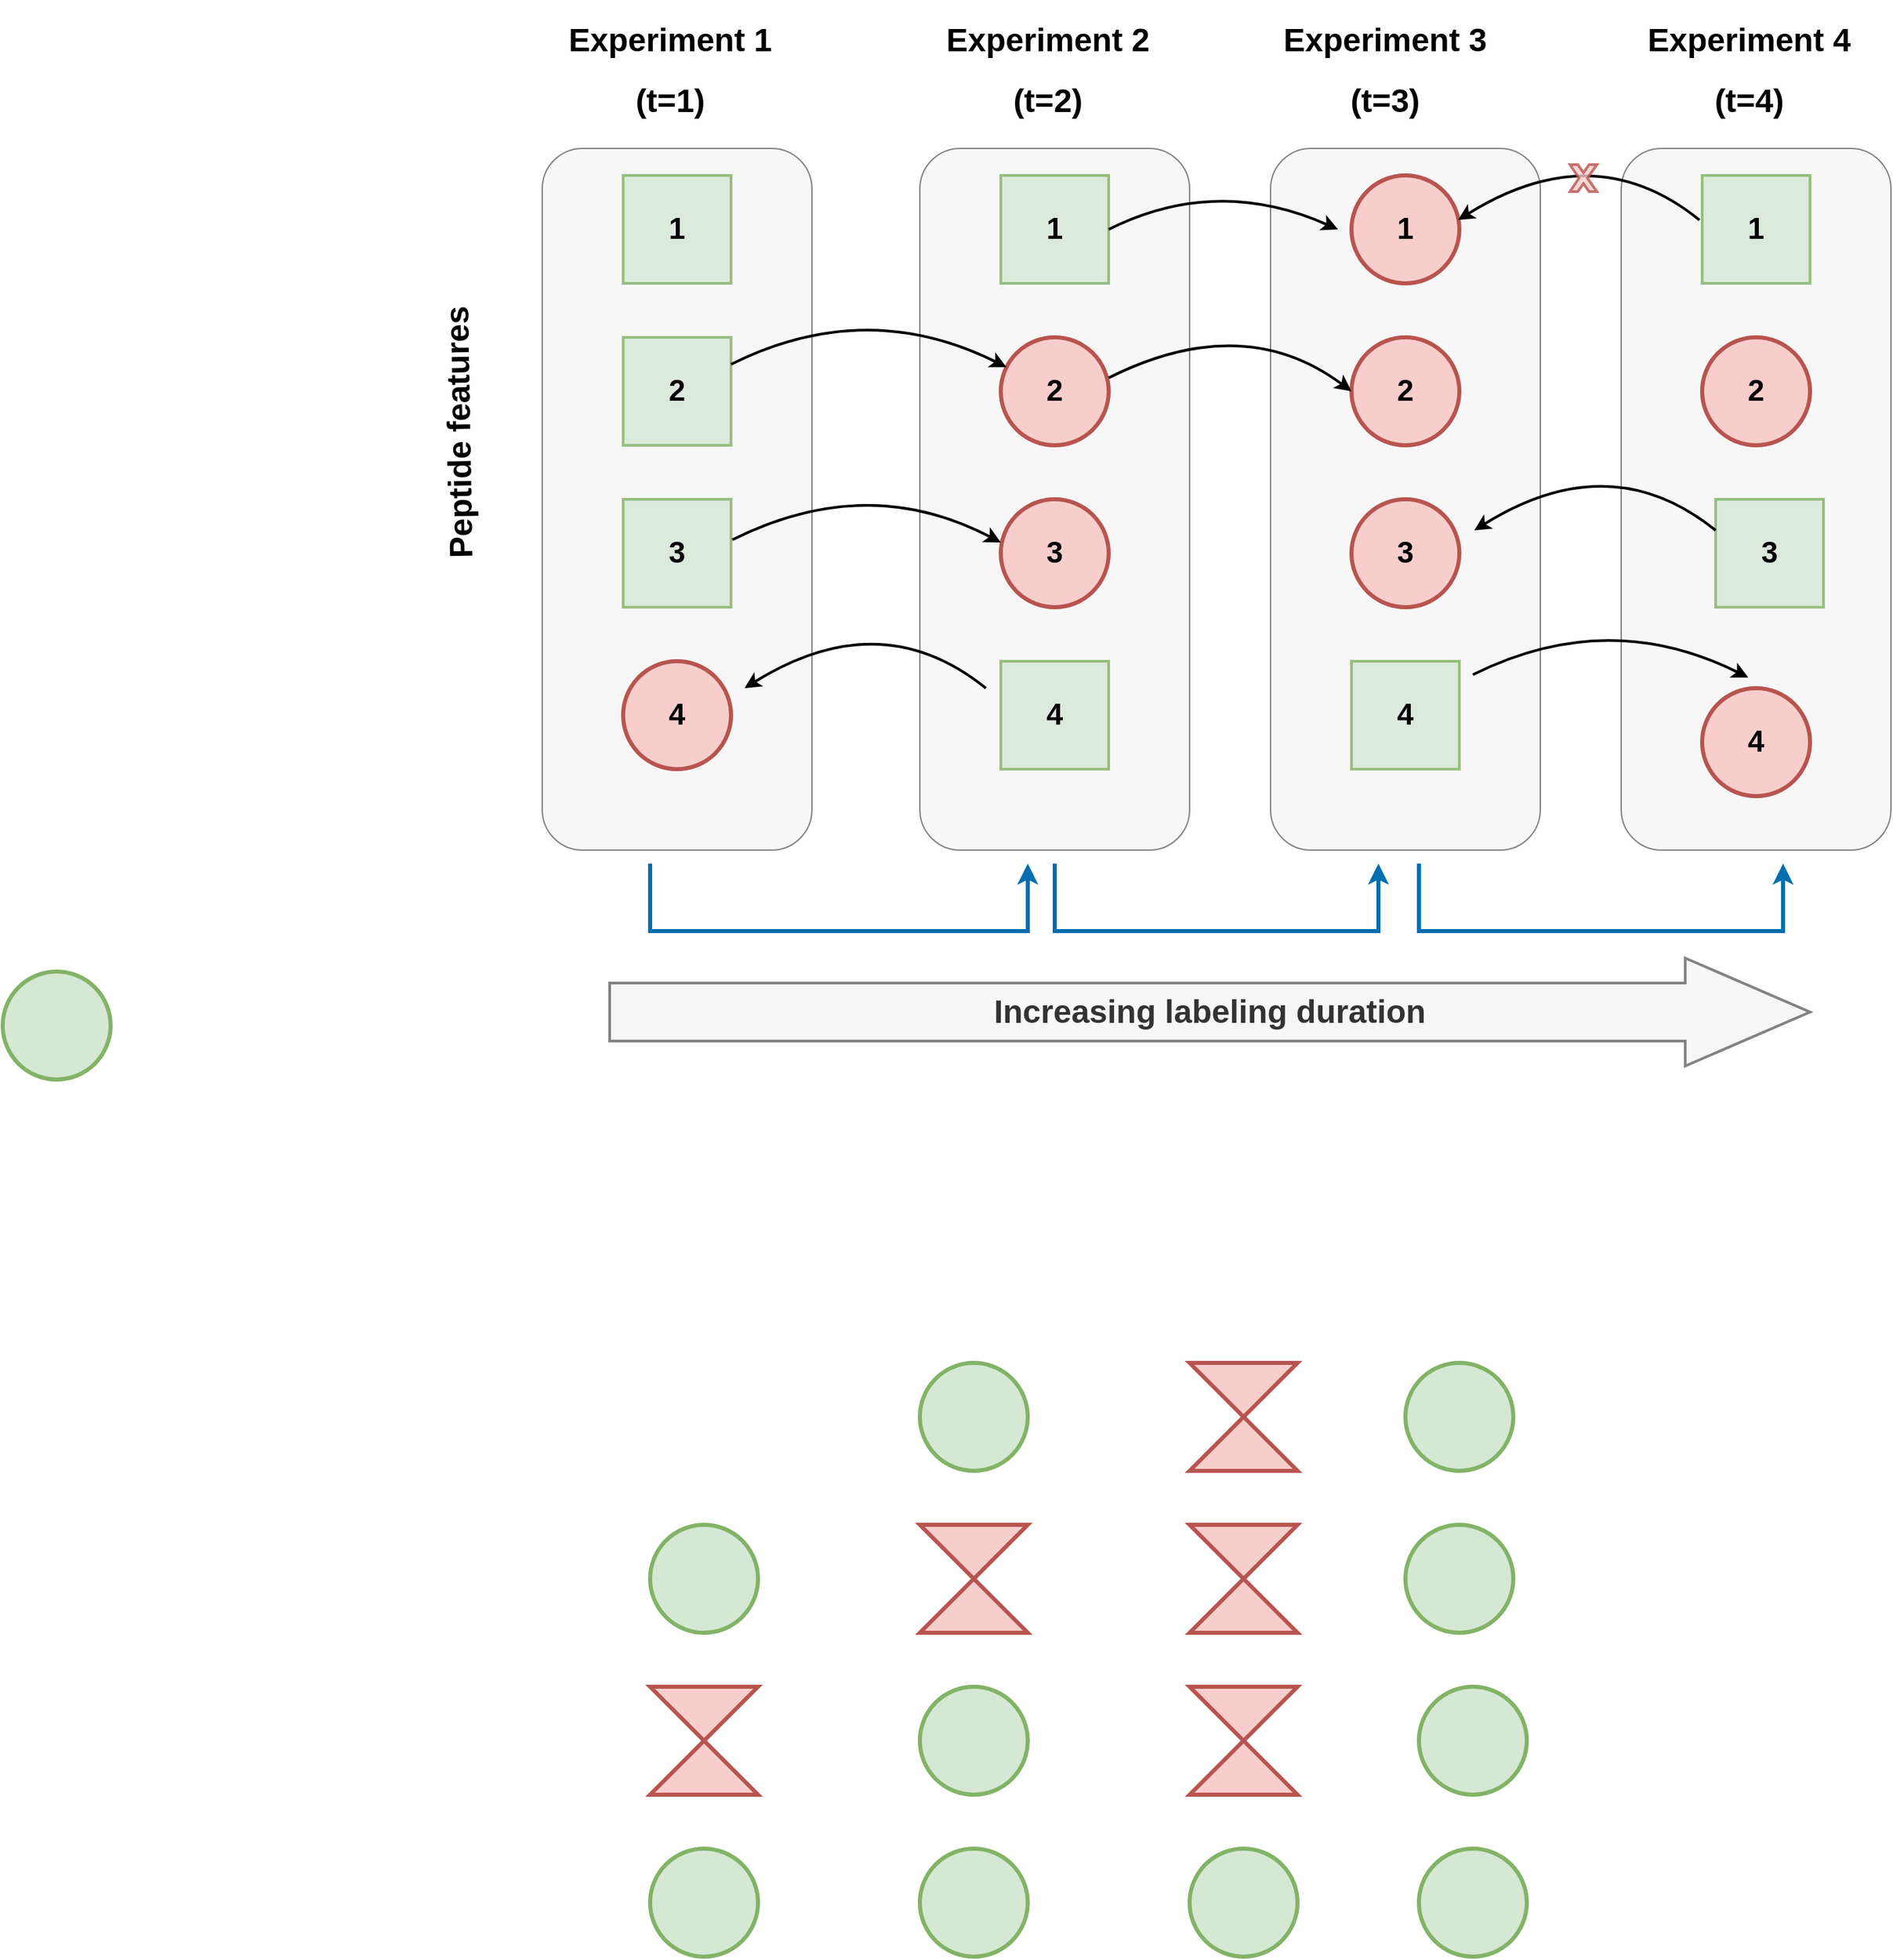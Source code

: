 <mxfile version="20.3.0" type="device"><diagram id="xs2JBRttzu0N4-OU4Agh" name="Page-1"><mxGraphModel dx="3694" dy="2814" grid="1" gridSize="10" guides="1" tooltips="1" connect="1" arrows="1" fold="1" page="1" pageScale="1" pageWidth="850" pageHeight="1100" math="0" shadow="0"><root><mxCell id="0"/><mxCell id="1" parent="0"/><mxCell id="-c5WQDQClQNe-JGhhGB9-1" value="" style="ellipse;whiteSpace=wrap;html=1;aspect=fixed;strokeWidth=3;fillColor=#d5e8d4;strokeColor=#82b366;" parent="1" vertex="1"><mxGeometry x="-320" y="-130" width="80" height="80" as="geometry"/></mxCell><mxCell id="-c5WQDQClQNe-JGhhGB9-3" value="" style="ellipse;whiteSpace=wrap;html=1;aspect=fixed;strokeWidth=3;fillColor=#d5e8d4;strokeColor=#82b366;" parent="1" vertex="1"><mxGeometry x="160" y="280" width="80" height="80" as="geometry"/></mxCell><mxCell id="-c5WQDQClQNe-JGhhGB9-4" value="" style="shape=collate;whiteSpace=wrap;html=1;strokeWidth=3;fillColor=#f8cecc;strokeColor=#b85450;" parent="1" vertex="1"><mxGeometry x="160" y="400" width="80" height="80" as="geometry"/></mxCell><mxCell id="-c5WQDQClQNe-JGhhGB9-5" value="" style="ellipse;whiteSpace=wrap;html=1;aspect=fixed;strokeWidth=3;fillColor=#d5e8d4;strokeColor=#82b366;" parent="1" vertex="1"><mxGeometry x="160" y="520" width="80" height="80" as="geometry"/></mxCell><mxCell id="-c5WQDQClQNe-JGhhGB9-6" value="" style="ellipse;whiteSpace=wrap;html=1;aspect=fixed;strokeWidth=3;fillColor=#d5e8d4;strokeColor=#82b366;" parent="1" vertex="1"><mxGeometry x="360" y="160" width="80" height="80" as="geometry"/></mxCell><mxCell id="-c5WQDQClQNe-JGhhGB9-7" value="" style="ellipse;whiteSpace=wrap;html=1;aspect=fixed;strokeWidth=3;fillColor=#d5e8d4;strokeColor=#82b366;" parent="1" vertex="1"><mxGeometry x="360" y="400" width="80" height="80" as="geometry"/></mxCell><mxCell id="-c5WQDQClQNe-JGhhGB9-8" value="" style="shape=collate;whiteSpace=wrap;html=1;strokeWidth=3;fillColor=#f8cecc;strokeColor=#b85450;" parent="1" vertex="1"><mxGeometry x="560" y="280" width="80" height="80" as="geometry"/></mxCell><mxCell id="-c5WQDQClQNe-JGhhGB9-9" value="" style="ellipse;whiteSpace=wrap;html=1;aspect=fixed;strokeWidth=3;fillColor=#d5e8d4;strokeColor=#82b366;" parent="1" vertex="1"><mxGeometry x="360" y="520" width="80" height="80" as="geometry"/></mxCell><mxCell id="-c5WQDQClQNe-JGhhGB9-10" value="" style="shape=collate;whiteSpace=wrap;html=1;strokeWidth=3;fillColor=#f8cecc;strokeColor=#b85450;" parent="1" vertex="1"><mxGeometry x="360" y="280" width="80" height="80" as="geometry"/></mxCell><mxCell id="-c5WQDQClQNe-JGhhGB9-11" value="" style="shape=collate;whiteSpace=wrap;html=1;strokeWidth=3;fillColor=#f8cecc;strokeColor=#b85450;" parent="1" vertex="1"><mxGeometry x="560" y="160" width="80" height="80" as="geometry"/></mxCell><mxCell id="-c5WQDQClQNe-JGhhGB9-12" value="" style="shape=collate;whiteSpace=wrap;html=1;strokeWidth=3;fillColor=#f8cecc;strokeColor=#b85450;" parent="1" vertex="1"><mxGeometry x="560" y="400" width="80" height="80" as="geometry"/></mxCell><mxCell id="-c5WQDQClQNe-JGhhGB9-13" value="" style="ellipse;whiteSpace=wrap;html=1;aspect=fixed;strokeWidth=3;fillColor=#d5e8d4;strokeColor=#82b366;" parent="1" vertex="1"><mxGeometry x="560" y="520" width="80" height="80" as="geometry"/></mxCell><mxCell id="-c5WQDQClQNe-JGhhGB9-14" value="" style="ellipse;whiteSpace=wrap;html=1;aspect=fixed;strokeWidth=3;fillColor=#d5e8d4;strokeColor=#82b366;" parent="1" vertex="1"><mxGeometry x="720" y="160" width="80" height="80" as="geometry"/></mxCell><mxCell id="-c5WQDQClQNe-JGhhGB9-15" value="" style="ellipse;whiteSpace=wrap;html=1;aspect=fixed;strokeWidth=3;fillColor=#d5e8d4;strokeColor=#82b366;" parent="1" vertex="1"><mxGeometry x="720" y="280" width="80" height="80" as="geometry"/></mxCell><mxCell id="-c5WQDQClQNe-JGhhGB9-16" value="" style="ellipse;whiteSpace=wrap;html=1;aspect=fixed;strokeWidth=3;fillColor=#d5e8d4;strokeColor=#82b366;" parent="1" vertex="1"><mxGeometry x="730" y="400" width="80" height="80" as="geometry"/></mxCell><mxCell id="-c5WQDQClQNe-JGhhGB9-17" value="" style="ellipse;whiteSpace=wrap;html=1;aspect=fixed;strokeWidth=3;fillColor=#d5e8d4;strokeColor=#82b366;" parent="1" vertex="1"><mxGeometry x="730" y="520" width="80" height="80" as="geometry"/></mxCell><mxCell id="-c5WQDQClQNe-JGhhGB9-18" value="" style="rounded=1;whiteSpace=wrap;html=1;strokeWidth=1;fillColor=#f5f5f5;fontColor=#333333;strokeColor=#666666;opacity=80;" parent="1" vertex="1"><mxGeometry x="80" y="-740" width="200" height="520" as="geometry"/></mxCell><mxCell id="-c5WQDQClQNe-JGhhGB9-26" value="&lt;font style=&quot;font-size: 22px;&quot;&gt;&lt;b&gt;1&lt;/b&gt;&lt;/font&gt;" style="whiteSpace=wrap;html=1;aspect=fixed;strokeWidth=2;opacity=80;fillColor=#d5e8d4;strokeColor=#82b366;" parent="1" vertex="1"><mxGeometry x="140" y="-720" width="80" height="80" as="geometry"/></mxCell><mxCell id="-c5WQDQClQNe-JGhhGB9-27" value="&lt;b&gt;&lt;font style=&quot;font-size: 22px;&quot;&gt;2&lt;/font&gt;&lt;/b&gt;" style="whiteSpace=wrap;html=1;aspect=fixed;strokeWidth=2;opacity=80;fillColor=#d5e8d4;strokeColor=#82b366;" parent="1" vertex="1"><mxGeometry x="140" y="-600" width="80" height="80" as="geometry"/></mxCell><mxCell id="-c5WQDQClQNe-JGhhGB9-28" value="&lt;b&gt;&lt;font style=&quot;font-size: 22px;&quot;&gt;3&lt;/font&gt;&lt;/b&gt;" style="whiteSpace=wrap;html=1;aspect=fixed;strokeWidth=2;opacity=80;fillColor=#d5e8d4;strokeColor=#82b366;" parent="1" vertex="1"><mxGeometry x="140" y="-480" width="80" height="80" as="geometry"/></mxCell><mxCell id="-c5WQDQClQNe-JGhhGB9-32" value="" style="rounded=1;whiteSpace=wrap;html=1;strokeWidth=1;fillColor=#f5f5f5;fontColor=#333333;strokeColor=#666666;opacity=80;" parent="1" vertex="1"><mxGeometry x="360" y="-740" width="200" height="520" as="geometry"/></mxCell><mxCell id="-c5WQDQClQNe-JGhhGB9-33" value="&lt;b&gt;&lt;font style=&quot;font-size: 22px;&quot;&gt;2&lt;/font&gt;&lt;/b&gt;" style="ellipse;whiteSpace=wrap;html=1;aspect=fixed;strokeWidth=3;fillColor=#f8cecc;strokeColor=#b85450;" parent="1" vertex="1"><mxGeometry x="420" y="-600" width="80" height="80" as="geometry"/></mxCell><mxCell id="-c5WQDQClQNe-JGhhGB9-34" value="&lt;font style=&quot;font-size: 22px;&quot;&gt;&lt;b&gt;&lt;font style=&quot;font-size: 22px;&quot;&gt;1&lt;/font&gt;&lt;/b&gt;&lt;/font&gt;" style="whiteSpace=wrap;html=1;aspect=fixed;strokeWidth=2;opacity=80;fillColor=#d5e8d4;strokeColor=#82b366;" parent="1" vertex="1"><mxGeometry x="420" y="-720" width="80" height="80" as="geometry"/></mxCell><mxCell id="-c5WQDQClQNe-JGhhGB9-35" value="&lt;b&gt;&lt;font style=&quot;font-size: 22px;&quot;&gt;3&lt;/font&gt;&lt;/b&gt;" style="ellipse;whiteSpace=wrap;html=1;aspect=fixed;strokeWidth=3;fillColor=#f8cecc;strokeColor=#b85450;" parent="1" vertex="1"><mxGeometry x="420" y="-480" width="80" height="80" as="geometry"/></mxCell><mxCell id="-c5WQDQClQNe-JGhhGB9-36" value="&lt;b&gt;&lt;font style=&quot;font-size: 22px;&quot;&gt;4&lt;/font&gt;&lt;/b&gt;" style="whiteSpace=wrap;html=1;aspect=fixed;strokeWidth=2;opacity=80;fillColor=#d5e8d4;strokeColor=#82b366;" parent="1" vertex="1"><mxGeometry x="420" y="-360" width="80" height="80" as="geometry"/></mxCell><mxCell id="-c5WQDQClQNe-JGhhGB9-37" value="" style="rounded=1;whiteSpace=wrap;html=1;strokeWidth=1;fillColor=#f5f5f5;fontColor=#333333;strokeColor=#666666;opacity=80;" parent="1" vertex="1"><mxGeometry x="620" y="-740" width="200" height="520" as="geometry"/></mxCell><mxCell id="-c5WQDQClQNe-JGhhGB9-38" value="&lt;b&gt;&lt;font style=&quot;font-size: 22px;&quot;&gt;2&lt;/font&gt;&lt;/b&gt;" style="ellipse;whiteSpace=wrap;html=1;aspect=fixed;strokeWidth=3;fillColor=#f8cecc;strokeColor=#b85450;" parent="1" vertex="1"><mxGeometry x="680" y="-600" width="80" height="80" as="geometry"/></mxCell><mxCell id="-c5WQDQClQNe-JGhhGB9-40" value="&lt;b&gt;&lt;font style=&quot;font-size: 22px;&quot;&gt;3&lt;/font&gt;&lt;/b&gt;" style="ellipse;whiteSpace=wrap;html=1;aspect=fixed;strokeWidth=3;fillColor=#f8cecc;strokeColor=#b85450;" parent="1" vertex="1"><mxGeometry x="680" y="-480" width="80" height="80" as="geometry"/></mxCell><mxCell id="-c5WQDQClQNe-JGhhGB9-41" value="&lt;b&gt;&lt;font style=&quot;font-size: 22px;&quot;&gt;4&lt;/font&gt;&lt;/b&gt;" style="whiteSpace=wrap;html=1;aspect=fixed;strokeWidth=2;opacity=80;fillColor=#d5e8d4;strokeColor=#82b366;" parent="1" vertex="1"><mxGeometry x="680" y="-360" width="80" height="80" as="geometry"/></mxCell><mxCell id="-c5WQDQClQNe-JGhhGB9-42" value="&lt;font style=&quot;font-size: 22px;&quot;&gt;&lt;b&gt;&lt;font style=&quot;font-size: 22px;&quot;&gt;1&lt;/font&gt;&lt;/b&gt;&lt;/font&gt;" style="ellipse;whiteSpace=wrap;html=1;aspect=fixed;strokeWidth=3;fillColor=#f8cecc;strokeColor=#b85450;" parent="1" vertex="1"><mxGeometry x="680" y="-720" width="80" height="80" as="geometry"/></mxCell><mxCell id="-c5WQDQClQNe-JGhhGB9-43" value="" style="rounded=1;whiteSpace=wrap;html=1;strokeWidth=1;fillColor=#f5f5f5;fontColor=#333333;strokeColor=#666666;opacity=80;" parent="1" vertex="1"><mxGeometry x="880" y="-740" width="200" height="520" as="geometry"/></mxCell><mxCell id="-c5WQDQClQNe-JGhhGB9-44" value="&lt;b&gt;&lt;font style=&quot;font-size: 22px;&quot;&gt;2&lt;/font&gt;&lt;/b&gt;" style="ellipse;whiteSpace=wrap;html=1;aspect=fixed;strokeWidth=3;fillColor=#f8cecc;strokeColor=#b85450;" parent="1" vertex="1"><mxGeometry x="940" y="-600" width="80" height="80" as="geometry"/></mxCell><mxCell id="-c5WQDQClQNe-JGhhGB9-45" value="&lt;b&gt;&lt;font style=&quot;font-size: 22px;&quot;&gt;4&lt;/font&gt;&lt;/b&gt;" style="ellipse;whiteSpace=wrap;html=1;aspect=fixed;strokeWidth=3;fillColor=#f8cecc;strokeColor=#b85450;" parent="1" vertex="1"><mxGeometry x="940" y="-340" width="80" height="80" as="geometry"/></mxCell><mxCell id="-c5WQDQClQNe-JGhhGB9-46" value="&lt;b&gt;&lt;font style=&quot;font-size: 22px;&quot;&gt;3&lt;/font&gt;&lt;/b&gt;" style="whiteSpace=wrap;html=1;aspect=fixed;strokeWidth=2;opacity=80;fillColor=#d5e8d4;strokeColor=#82b366;" parent="1" vertex="1"><mxGeometry x="950" y="-480" width="80" height="80" as="geometry"/></mxCell><mxCell id="-c5WQDQClQNe-JGhhGB9-48" value="&lt;b&gt;&lt;font style=&quot;font-size: 22px;&quot;&gt;1&lt;/font&gt;&lt;/b&gt;" style="whiteSpace=wrap;html=1;aspect=fixed;strokeWidth=2;opacity=80;fillColor=#d5e8d4;strokeColor=#82b366;" parent="1" vertex="1"><mxGeometry x="940" y="-720" width="80" height="80" as="geometry"/></mxCell><mxCell id="-c5WQDQClQNe-JGhhGB9-50" value="" style="curved=1;endArrow=classic;html=1;rounded=0;strokeWidth=2;" parent="1" source="-c5WQDQClQNe-JGhhGB9-27" target="-c5WQDQClQNe-JGhhGB9-33" edge="1"><mxGeometry width="50" height="50" relative="1" as="geometry"><mxPoint x="400" y="-450" as="sourcePoint"/><mxPoint x="450" y="-500" as="targetPoint"/><Array as="points"><mxPoint x="320" y="-630"/></Array></mxGeometry></mxCell><mxCell id="-c5WQDQClQNe-JGhhGB9-52" value="" style="curved=1;endArrow=classic;html=1;rounded=0;strokeWidth=2;" parent="1" edge="1"><mxGeometry width="50" height="50" relative="1" as="geometry"><mxPoint x="221" y="-450" as="sourcePoint"/><mxPoint x="420" y="-448" as="targetPoint"/><Array as="points"><mxPoint x="321" y="-500"/></Array></mxGeometry></mxCell><mxCell id="-c5WQDQClQNe-JGhhGB9-54" value="" style="curved=1;endArrow=classic;html=1;rounded=0;strokeWidth=2;entryX=0.988;entryY=0.413;entryDx=0;entryDy=0;entryPerimeter=0;exitX=-0.025;exitY=0.413;exitDx=0;exitDy=0;exitPerimeter=0;" parent="1" source="-c5WQDQClQNe-JGhhGB9-48" target="-c5WQDQClQNe-JGhhGB9-42" edge="1"><mxGeometry width="50" height="50" relative="1" as="geometry"><mxPoint x="760" y="-730.0" as="sourcePoint"/><mxPoint x="964.223" y="-727.889" as="targetPoint"/><Array as="points"><mxPoint x="860" y="-750"/></Array></mxGeometry></mxCell><mxCell id="-c5WQDQClQNe-JGhhGB9-55" value="" style="curved=1;endArrow=classic;html=1;rounded=0;strokeWidth=2;entryX=0.988;entryY=0.413;entryDx=0;entryDy=0;entryPerimeter=0;exitX=-0.025;exitY=0.413;exitDx=0;exitDy=0;exitPerimeter=0;" parent="1" edge="1"><mxGeometry width="50" height="50" relative="1" as="geometry"><mxPoint x="950" y="-456.96" as="sourcePoint"/><mxPoint x="771.04" y="-456.96" as="targetPoint"/><Array as="points"><mxPoint x="872" y="-520"/></Array></mxGeometry></mxCell><mxCell id="-c5WQDQClQNe-JGhhGB9-56" value="" style="curved=1;endArrow=classic;html=1;rounded=0;strokeWidth=2;entryX=0;entryY=0.5;entryDx=0;entryDy=0;" parent="1" target="-c5WQDQClQNe-JGhhGB9-38" edge="1"><mxGeometry width="50" height="50" relative="1" as="geometry"><mxPoint x="500" y="-570" as="sourcePoint"/><mxPoint x="704.223" y="-567.889" as="targetPoint"/><Array as="points"><mxPoint x="600" y="-620"/></Array></mxGeometry></mxCell><mxCell id="-c5WQDQClQNe-JGhhGB9-57" value="" style="curved=1;endArrow=classic;html=1;rounded=0;strokeWidth=2;" parent="1" edge="1"><mxGeometry width="50" height="50" relative="1" as="geometry"><mxPoint x="770" y="-350" as="sourcePoint"/><mxPoint x="974.223" y="-347.889" as="targetPoint"/><Array as="points"><mxPoint x="870" y="-400"/></Array></mxGeometry></mxCell><mxCell id="-c5WQDQClQNe-JGhhGB9-58" value="" style="curved=1;endArrow=classic;html=1;rounded=0;strokeWidth=2;" parent="1" edge="1"><mxGeometry width="50" height="50" relative="1" as="geometry"><mxPoint x="500" y="-680" as="sourcePoint"/><mxPoint x="670" y="-680" as="targetPoint"/><Array as="points"><mxPoint x="580" y="-720"/></Array></mxGeometry></mxCell><mxCell id="-c5WQDQClQNe-JGhhGB9-59" value="" style="verticalLabelPosition=bottom;verticalAlign=top;html=1;shape=mxgraph.basic.x;strokeWidth=2;opacity=80;fillColor=#f8cecc;strokeColor=#b85450;" parent="1" vertex="1"><mxGeometry x="842" y="-728" width="20" height="20" as="geometry"/></mxCell><mxCell id="-c5WQDQClQNe-JGhhGB9-63" value="&lt;h1 align=&quot;center&quot;&gt;Experiment 1 &lt;br&gt;&lt;/h1&gt;&lt;h1 align=&quot;center&quot;&gt;(t=1)&lt;/h1&gt;" style="text;html=1;strokeColor=none;fillColor=none;spacing=5;spacingTop=-20;whiteSpace=wrap;overflow=hidden;rounded=0;strokeWidth=2;opacity=80;align=center;" parent="1" vertex="1"><mxGeometry x="80" y="-840" width="190" height="80" as="geometry"/></mxCell><mxCell id="-c5WQDQClQNe-JGhhGB9-64" value="&lt;h1 align=&quot;center&quot;&gt;Experiment 2 &lt;br&gt;&lt;/h1&gt;&lt;h1 align=&quot;center&quot;&gt;(t=2)&lt;/h1&gt;" style="text;html=1;strokeColor=none;fillColor=none;spacing=5;spacingTop=-20;whiteSpace=wrap;overflow=hidden;rounded=0;strokeWidth=2;opacity=80;align=center;" parent="1" vertex="1"><mxGeometry x="360" y="-840" width="190" height="80" as="geometry"/></mxCell><mxCell id="-c5WQDQClQNe-JGhhGB9-65" value="&lt;h1 align=&quot;center&quot;&gt;Experiment 3 &lt;br&gt;&lt;/h1&gt;&lt;h1 align=&quot;center&quot;&gt;(t=3)&lt;/h1&gt;" style="text;html=1;strokeColor=none;fillColor=none;spacing=5;spacingTop=-20;whiteSpace=wrap;overflow=hidden;rounded=0;strokeWidth=2;opacity=80;align=center;" parent="1" vertex="1"><mxGeometry x="610" y="-840" width="190" height="80" as="geometry"/></mxCell><mxCell id="-c5WQDQClQNe-JGhhGB9-66" value="&lt;h1 align=&quot;center&quot;&gt;Experiment 4 &lt;br&gt;&lt;/h1&gt;&lt;h1 align=&quot;center&quot;&gt;(t=4)&lt;/h1&gt;" style="text;html=1;strokeColor=none;fillColor=none;spacing=5;spacingTop=-20;whiteSpace=wrap;overflow=hidden;rounded=0;strokeWidth=2;opacity=80;align=center;" parent="1" vertex="1"><mxGeometry x="880" y="-840" width="190" height="80" as="geometry"/></mxCell><mxCell id="-c5WQDQClQNe-JGhhGB9-67" value="&lt;b&gt;&lt;font style=&quot;font-size: 22px;&quot;&gt;4&lt;/font&gt;&lt;/b&gt;" style="ellipse;whiteSpace=wrap;html=1;aspect=fixed;strokeWidth=3;fillColor=#f8cecc;strokeColor=#b85450;" parent="1" vertex="1"><mxGeometry x="140" y="-360" width="80" height="80" as="geometry"/></mxCell><mxCell id="-c5WQDQClQNe-JGhhGB9-68" value="" style="curved=1;endArrow=classic;html=1;rounded=0;strokeWidth=2;entryX=0.988;entryY=0.413;entryDx=0;entryDy=0;entryPerimeter=0;exitX=-0.025;exitY=0.413;exitDx=0;exitDy=0;exitPerimeter=0;" parent="1" edge="1"><mxGeometry width="50" height="50" relative="1" as="geometry"><mxPoint x="408.96" y="-340.0" as="sourcePoint"/><mxPoint x="230" y="-340.0" as="targetPoint"/><Array as="points"><mxPoint x="330.96" y="-403.04"/></Array></mxGeometry></mxCell><mxCell id="-c5WQDQClQNe-JGhhGB9-70" value="&lt;font style=&quot;font-size: 24px;&quot;&gt;&lt;b&gt;Peptide features&lt;/b&gt;&lt;/font&gt;" style="text;html=1;strokeColor=none;fillColor=none;spacing=5;spacingTop=-20;whiteSpace=wrap;overflow=hidden;rounded=0;strokeWidth=2;opacity=80;align=center;rotation=-91;" parent="1" vertex="1"><mxGeometry x="-100" y="-540" width="250" height="20" as="geometry"/></mxCell><mxCell id="-c5WQDQClQNe-JGhhGB9-76" value="&lt;font style=&quot;font-size: 24px;&quot;&gt;&lt;b&gt;Increasing&amp;nbsp;&lt;span style=&quot;line-height: 107%;&quot;&gt;labeling&amp;nbsp;&lt;/span&gt;duration&lt;/b&gt;&lt;/font&gt;" style="shape=singleArrow;whiteSpace=wrap;html=1;strokeWidth=2;fontSize=17;opacity=80;arrowWidth=0.539;arrowSize=0.104;fillColor=#f5f5f5;fontColor=#333333;strokeColor=#666666;" parent="1" vertex="1"><mxGeometry x="130" y="-140" width="890" height="80" as="geometry"/></mxCell><mxCell id="-c5WQDQClQNe-JGhhGB9-78" value="" style="endArrow=classic;html=1;rounded=0;strokeWidth=3;fontSize=22;fillColor=#1ba1e2;strokeColor=#006EAF;" parent="1" edge="1"><mxGeometry width="50" height="50" relative="1" as="geometry"><mxPoint x="160" y="-210" as="sourcePoint"/><mxPoint x="440" y="-210" as="targetPoint"/><Array as="points"><mxPoint x="160" y="-160"/><mxPoint x="440" y="-160"/></Array></mxGeometry></mxCell><mxCell id="-c5WQDQClQNe-JGhhGB9-79" value="" style="endArrow=classic;html=1;rounded=0;strokeWidth=3;fontSize=22;fillColor=#1ba1e2;strokeColor=#006EAF;" parent="1" edge="1"><mxGeometry width="50" height="50" relative="1" as="geometry"><mxPoint x="460" y="-210" as="sourcePoint"/><mxPoint x="700" y="-210" as="targetPoint"/><Array as="points"><mxPoint x="460" y="-160"/><mxPoint x="700" y="-160"/></Array></mxGeometry></mxCell><mxCell id="-c5WQDQClQNe-JGhhGB9-80" value="" style="endArrow=classic;html=1;rounded=0;strokeWidth=3;fontSize=22;fillColor=#1ba1e2;strokeColor=#006EAF;" parent="1" edge="1"><mxGeometry width="50" height="50" relative="1" as="geometry"><mxPoint x="730" y="-210" as="sourcePoint"/><mxPoint x="1000" y="-210" as="targetPoint"/><Array as="points"><mxPoint x="730" y="-160"/><mxPoint x="1000" y="-160"/></Array></mxGeometry></mxCell></root></mxGraphModel></diagram></mxfile>